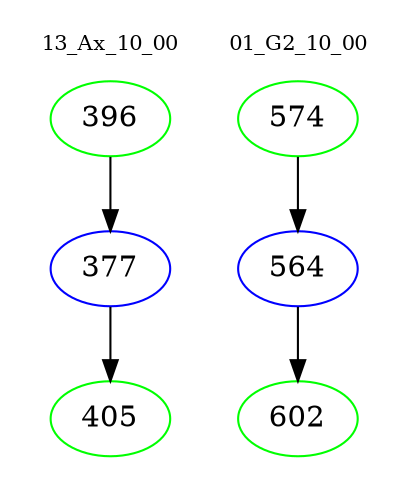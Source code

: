 digraph{
subgraph cluster_0 {
color = white
label = "13_Ax_10_00";
fontsize=10;
T0_396 [label="396", color="green"]
T0_396 -> T0_377 [color="black"]
T0_377 [label="377", color="blue"]
T0_377 -> T0_405 [color="black"]
T0_405 [label="405", color="green"]
}
subgraph cluster_1 {
color = white
label = "01_G2_10_00";
fontsize=10;
T1_574 [label="574", color="green"]
T1_574 -> T1_564 [color="black"]
T1_564 [label="564", color="blue"]
T1_564 -> T1_602 [color="black"]
T1_602 [label="602", color="green"]
}
}

